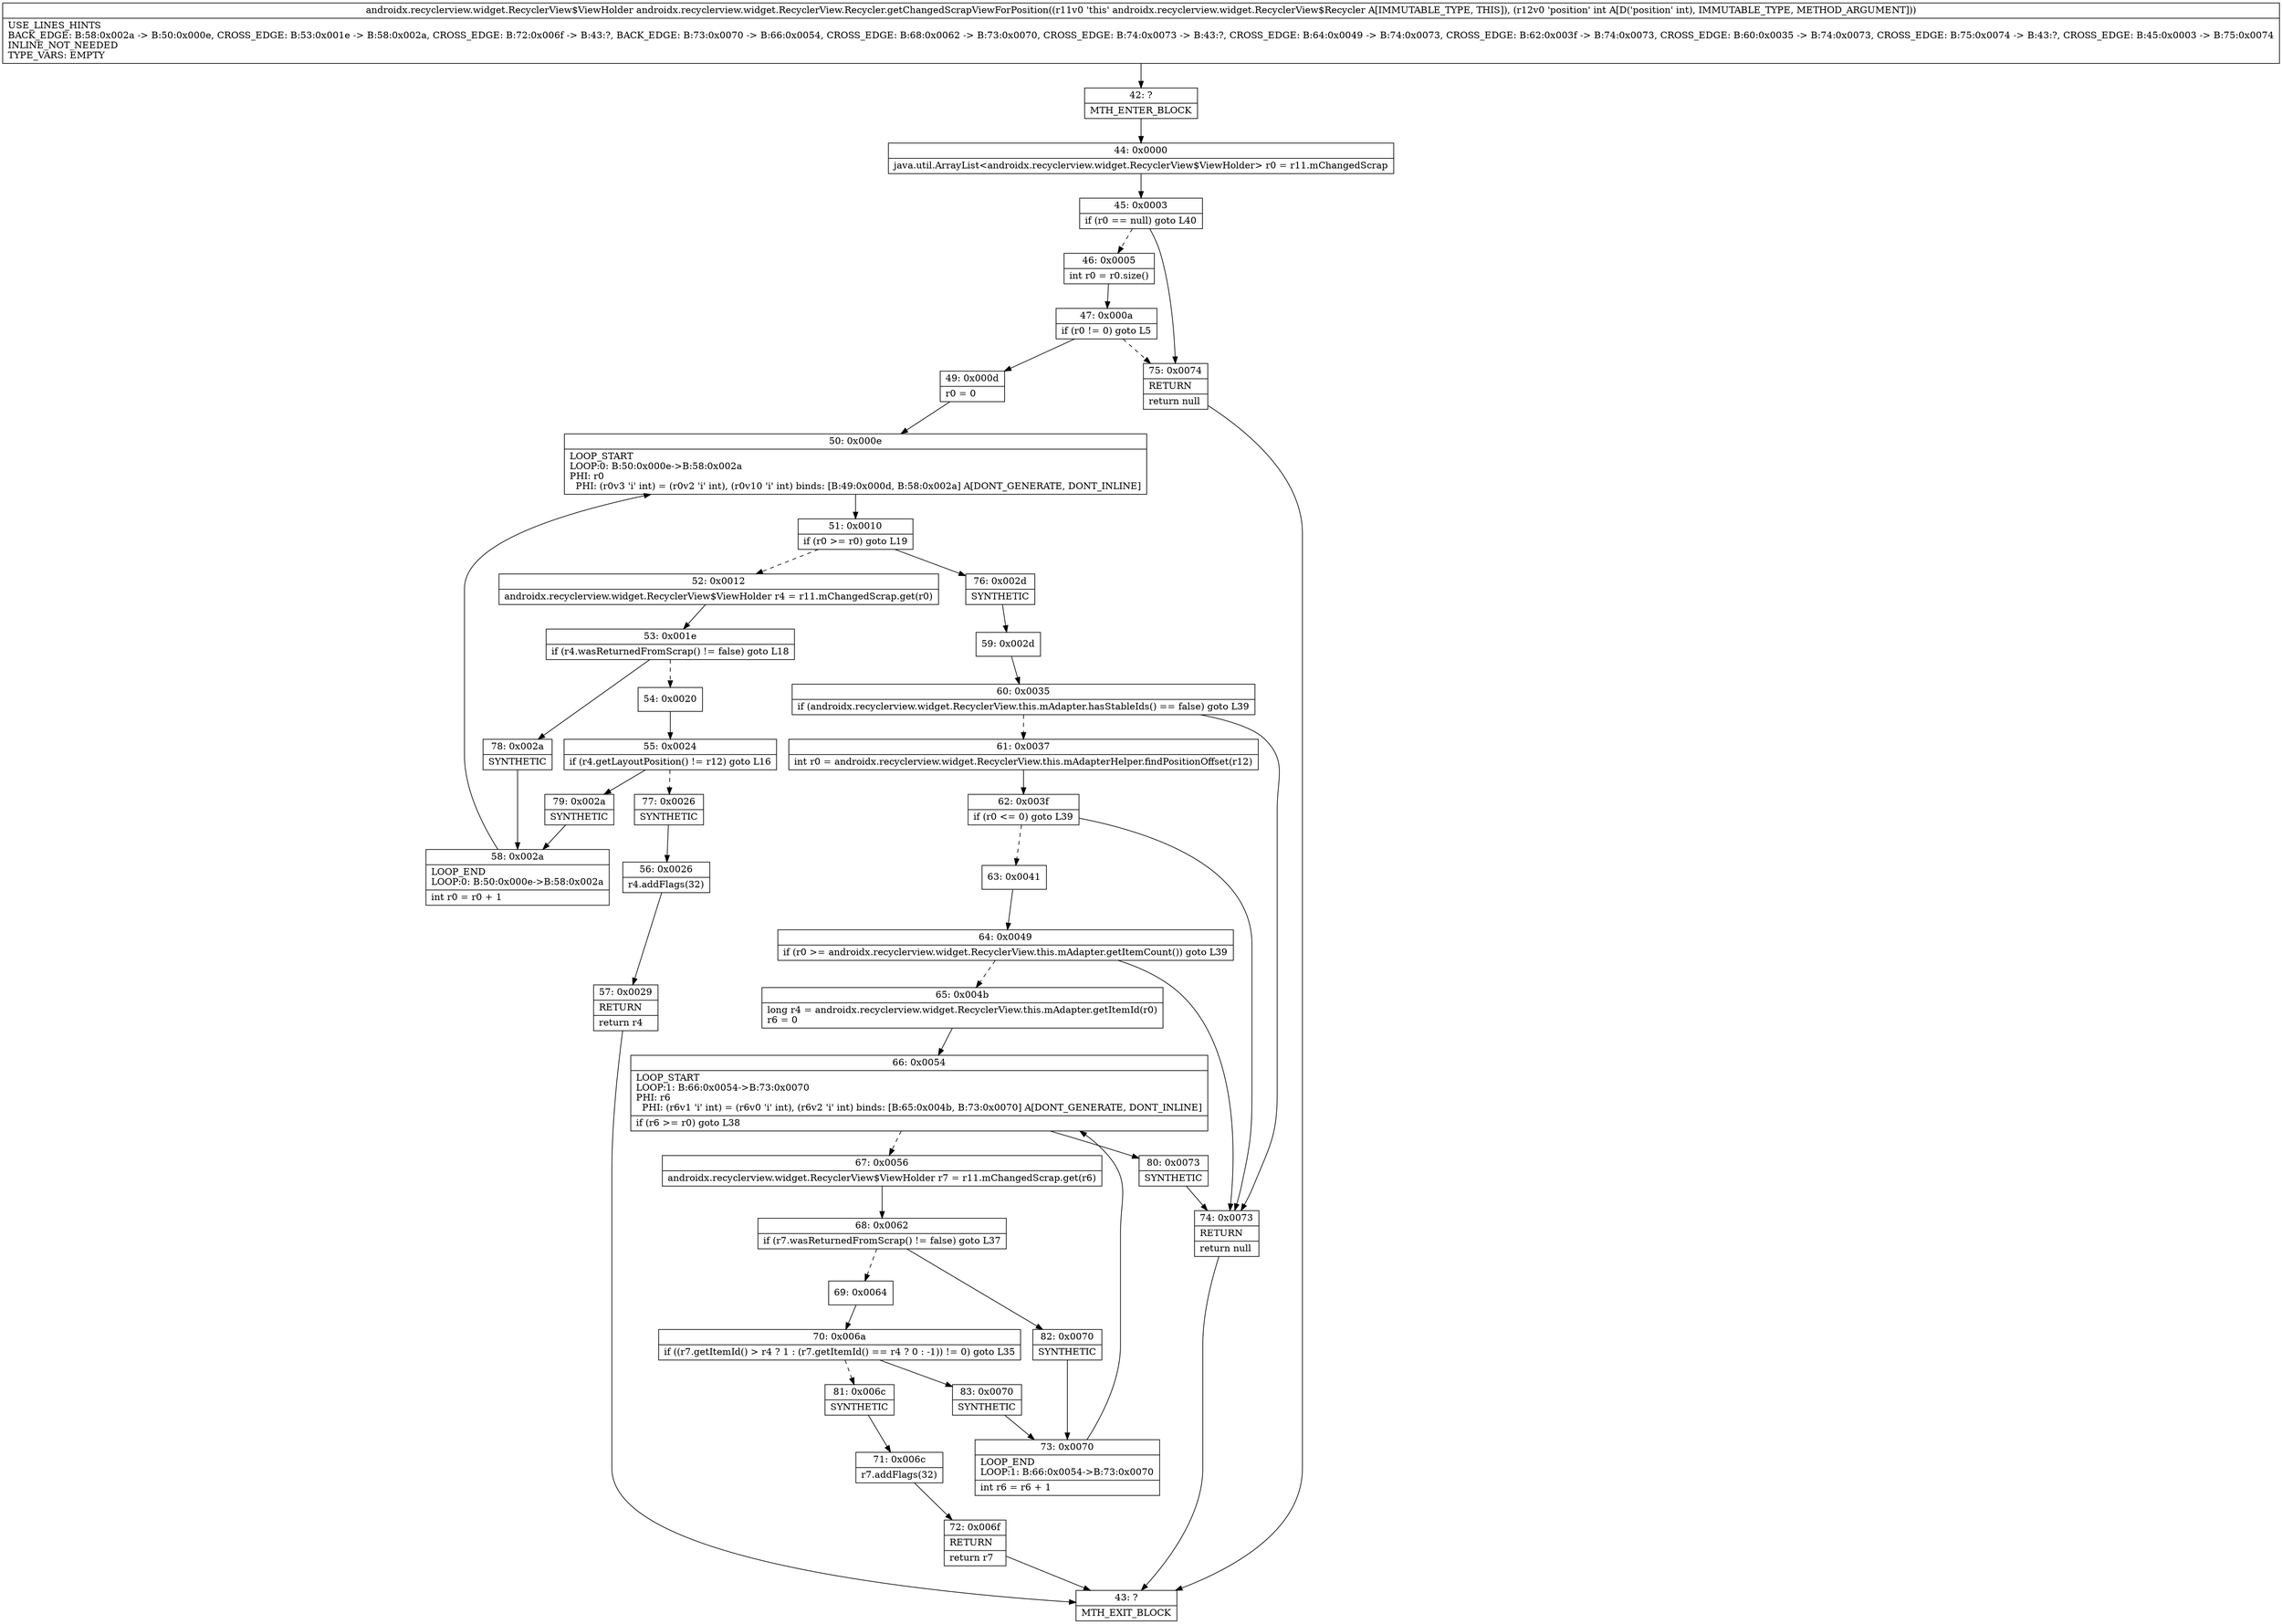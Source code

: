 digraph "CFG forandroidx.recyclerview.widget.RecyclerView.Recycler.getChangedScrapViewForPosition(I)Landroidx\/recyclerview\/widget\/RecyclerView$ViewHolder;" {
Node_42 [shape=record,label="{42\:\ ?|MTH_ENTER_BLOCK\l}"];
Node_44 [shape=record,label="{44\:\ 0x0000|java.util.ArrayList\<androidx.recyclerview.widget.RecyclerView$ViewHolder\> r0 = r11.mChangedScrap\l}"];
Node_45 [shape=record,label="{45\:\ 0x0003|if (r0 == null) goto L40\l}"];
Node_46 [shape=record,label="{46\:\ 0x0005|int r0 = r0.size()\l}"];
Node_47 [shape=record,label="{47\:\ 0x000a|if (r0 != 0) goto L5\l}"];
Node_49 [shape=record,label="{49\:\ 0x000d|r0 = 0\l}"];
Node_50 [shape=record,label="{50\:\ 0x000e|LOOP_START\lLOOP:0: B:50:0x000e\-\>B:58:0x002a\lPHI: r0 \l  PHI: (r0v3 'i' int) = (r0v2 'i' int), (r0v10 'i' int) binds: [B:49:0x000d, B:58:0x002a] A[DONT_GENERATE, DONT_INLINE]\l}"];
Node_51 [shape=record,label="{51\:\ 0x0010|if (r0 \>= r0) goto L19\l}"];
Node_52 [shape=record,label="{52\:\ 0x0012|androidx.recyclerview.widget.RecyclerView$ViewHolder r4 = r11.mChangedScrap.get(r0)\l}"];
Node_53 [shape=record,label="{53\:\ 0x001e|if (r4.wasReturnedFromScrap() != false) goto L18\l}"];
Node_54 [shape=record,label="{54\:\ 0x0020}"];
Node_55 [shape=record,label="{55\:\ 0x0024|if (r4.getLayoutPosition() != r12) goto L16\l}"];
Node_77 [shape=record,label="{77\:\ 0x0026|SYNTHETIC\l}"];
Node_56 [shape=record,label="{56\:\ 0x0026|r4.addFlags(32)\l}"];
Node_57 [shape=record,label="{57\:\ 0x0029|RETURN\l|return r4\l}"];
Node_43 [shape=record,label="{43\:\ ?|MTH_EXIT_BLOCK\l}"];
Node_79 [shape=record,label="{79\:\ 0x002a|SYNTHETIC\l}"];
Node_58 [shape=record,label="{58\:\ 0x002a|LOOP_END\lLOOP:0: B:50:0x000e\-\>B:58:0x002a\l|int r0 = r0 + 1\l}"];
Node_78 [shape=record,label="{78\:\ 0x002a|SYNTHETIC\l}"];
Node_76 [shape=record,label="{76\:\ 0x002d|SYNTHETIC\l}"];
Node_59 [shape=record,label="{59\:\ 0x002d}"];
Node_60 [shape=record,label="{60\:\ 0x0035|if (androidx.recyclerview.widget.RecyclerView.this.mAdapter.hasStableIds() == false) goto L39\l}"];
Node_61 [shape=record,label="{61\:\ 0x0037|int r0 = androidx.recyclerview.widget.RecyclerView.this.mAdapterHelper.findPositionOffset(r12)\l}"];
Node_62 [shape=record,label="{62\:\ 0x003f|if (r0 \<= 0) goto L39\l}"];
Node_63 [shape=record,label="{63\:\ 0x0041}"];
Node_64 [shape=record,label="{64\:\ 0x0049|if (r0 \>= androidx.recyclerview.widget.RecyclerView.this.mAdapter.getItemCount()) goto L39\l}"];
Node_65 [shape=record,label="{65\:\ 0x004b|long r4 = androidx.recyclerview.widget.RecyclerView.this.mAdapter.getItemId(r0)\lr6 = 0\l}"];
Node_66 [shape=record,label="{66\:\ 0x0054|LOOP_START\lLOOP:1: B:66:0x0054\-\>B:73:0x0070\lPHI: r6 \l  PHI: (r6v1 'i' int) = (r6v0 'i' int), (r6v2 'i' int) binds: [B:65:0x004b, B:73:0x0070] A[DONT_GENERATE, DONT_INLINE]\l|if (r6 \>= r0) goto L38\l}"];
Node_67 [shape=record,label="{67\:\ 0x0056|androidx.recyclerview.widget.RecyclerView$ViewHolder r7 = r11.mChangedScrap.get(r6)\l}"];
Node_68 [shape=record,label="{68\:\ 0x0062|if (r7.wasReturnedFromScrap() != false) goto L37\l}"];
Node_69 [shape=record,label="{69\:\ 0x0064}"];
Node_70 [shape=record,label="{70\:\ 0x006a|if ((r7.getItemId() \> r4 ? 1 : (r7.getItemId() == r4 ? 0 : \-1)) != 0) goto L35\l}"];
Node_81 [shape=record,label="{81\:\ 0x006c|SYNTHETIC\l}"];
Node_71 [shape=record,label="{71\:\ 0x006c|r7.addFlags(32)\l}"];
Node_72 [shape=record,label="{72\:\ 0x006f|RETURN\l|return r7\l}"];
Node_83 [shape=record,label="{83\:\ 0x0070|SYNTHETIC\l}"];
Node_73 [shape=record,label="{73\:\ 0x0070|LOOP_END\lLOOP:1: B:66:0x0054\-\>B:73:0x0070\l|int r6 = r6 + 1\l}"];
Node_82 [shape=record,label="{82\:\ 0x0070|SYNTHETIC\l}"];
Node_80 [shape=record,label="{80\:\ 0x0073|SYNTHETIC\l}"];
Node_74 [shape=record,label="{74\:\ 0x0073|RETURN\l|return null\l}"];
Node_75 [shape=record,label="{75\:\ 0x0074|RETURN\l|return null\l}"];
MethodNode[shape=record,label="{androidx.recyclerview.widget.RecyclerView$ViewHolder androidx.recyclerview.widget.RecyclerView.Recycler.getChangedScrapViewForPosition((r11v0 'this' androidx.recyclerview.widget.RecyclerView$Recycler A[IMMUTABLE_TYPE, THIS]), (r12v0 'position' int A[D('position' int), IMMUTABLE_TYPE, METHOD_ARGUMENT]))  | USE_LINES_HINTS\lBACK_EDGE: B:58:0x002a \-\> B:50:0x000e, CROSS_EDGE: B:53:0x001e \-\> B:58:0x002a, CROSS_EDGE: B:72:0x006f \-\> B:43:?, BACK_EDGE: B:73:0x0070 \-\> B:66:0x0054, CROSS_EDGE: B:68:0x0062 \-\> B:73:0x0070, CROSS_EDGE: B:74:0x0073 \-\> B:43:?, CROSS_EDGE: B:64:0x0049 \-\> B:74:0x0073, CROSS_EDGE: B:62:0x003f \-\> B:74:0x0073, CROSS_EDGE: B:60:0x0035 \-\> B:74:0x0073, CROSS_EDGE: B:75:0x0074 \-\> B:43:?, CROSS_EDGE: B:45:0x0003 \-\> B:75:0x0074\lINLINE_NOT_NEEDED\lTYPE_VARS: EMPTY\l}"];
MethodNode -> Node_42;Node_42 -> Node_44;
Node_44 -> Node_45;
Node_45 -> Node_46[style=dashed];
Node_45 -> Node_75;
Node_46 -> Node_47;
Node_47 -> Node_49;
Node_47 -> Node_75[style=dashed];
Node_49 -> Node_50;
Node_50 -> Node_51;
Node_51 -> Node_52[style=dashed];
Node_51 -> Node_76;
Node_52 -> Node_53;
Node_53 -> Node_54[style=dashed];
Node_53 -> Node_78;
Node_54 -> Node_55;
Node_55 -> Node_77[style=dashed];
Node_55 -> Node_79;
Node_77 -> Node_56;
Node_56 -> Node_57;
Node_57 -> Node_43;
Node_79 -> Node_58;
Node_58 -> Node_50;
Node_78 -> Node_58;
Node_76 -> Node_59;
Node_59 -> Node_60;
Node_60 -> Node_61[style=dashed];
Node_60 -> Node_74;
Node_61 -> Node_62;
Node_62 -> Node_63[style=dashed];
Node_62 -> Node_74;
Node_63 -> Node_64;
Node_64 -> Node_65[style=dashed];
Node_64 -> Node_74;
Node_65 -> Node_66;
Node_66 -> Node_67[style=dashed];
Node_66 -> Node_80;
Node_67 -> Node_68;
Node_68 -> Node_69[style=dashed];
Node_68 -> Node_82;
Node_69 -> Node_70;
Node_70 -> Node_81[style=dashed];
Node_70 -> Node_83;
Node_81 -> Node_71;
Node_71 -> Node_72;
Node_72 -> Node_43;
Node_83 -> Node_73;
Node_73 -> Node_66;
Node_82 -> Node_73;
Node_80 -> Node_74;
Node_74 -> Node_43;
Node_75 -> Node_43;
}

